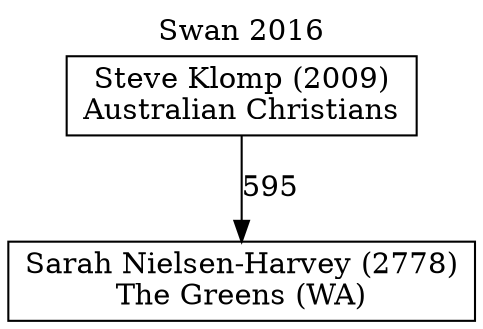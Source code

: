 // House preference flow
digraph "Sarah Nielsen-Harvey (2778)_Swan_2016" {
	graph [label="Swan 2016" labelloc=t mclimit=10]
	node [shape=box]
	"Sarah Nielsen-Harvey (2778)" [label="Sarah Nielsen-Harvey (2778)
The Greens (WA)"]
	"Steve Klomp (2009)" [label="Steve Klomp (2009)
Australian Christians"]
	"Steve Klomp (2009)" -> "Sarah Nielsen-Harvey (2778)" [label=595]
}
